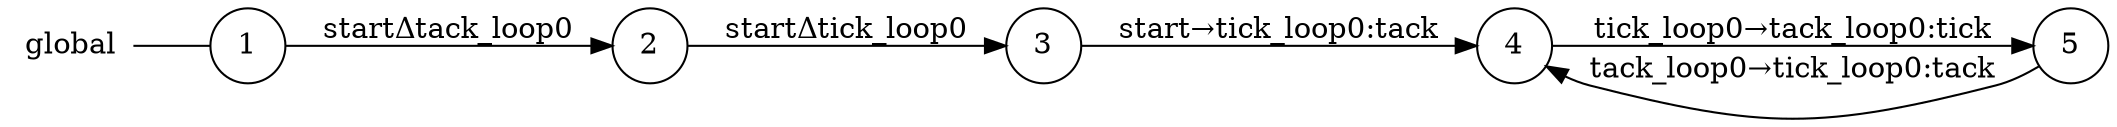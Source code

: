 digraph global {
	rankdir="LR";
	n_0 [label="global", shape="plaintext"];
	n_1 [id="5", shape=circle, label="5"];
	n_2 [id="1", shape=circle, label="1"];
	n_0 -> n_2 [arrowhead=none];
	n_3 [id="2", shape=circle, label="2"];
	n_4 [id="4", shape=circle, label="4"];
	n_5 [id="3", shape=circle, label="3"];

	n_3 -> n_5 [id="[$e|1]", label="startΔtick_loop0"];
	n_4 -> n_1 [id="[$e|3]", label="tick_loop0→tack_loop0:tick"];
	n_2 -> n_3 [id="[$e|0]", label="startΔtack_loop0"];
	n_1 -> n_4 [id="[$e|4]", label="tack_loop0→tick_loop0:tack"];
	n_5 -> n_4 [id="[$e|2]", label="start→tick_loop0:tack"];
}
